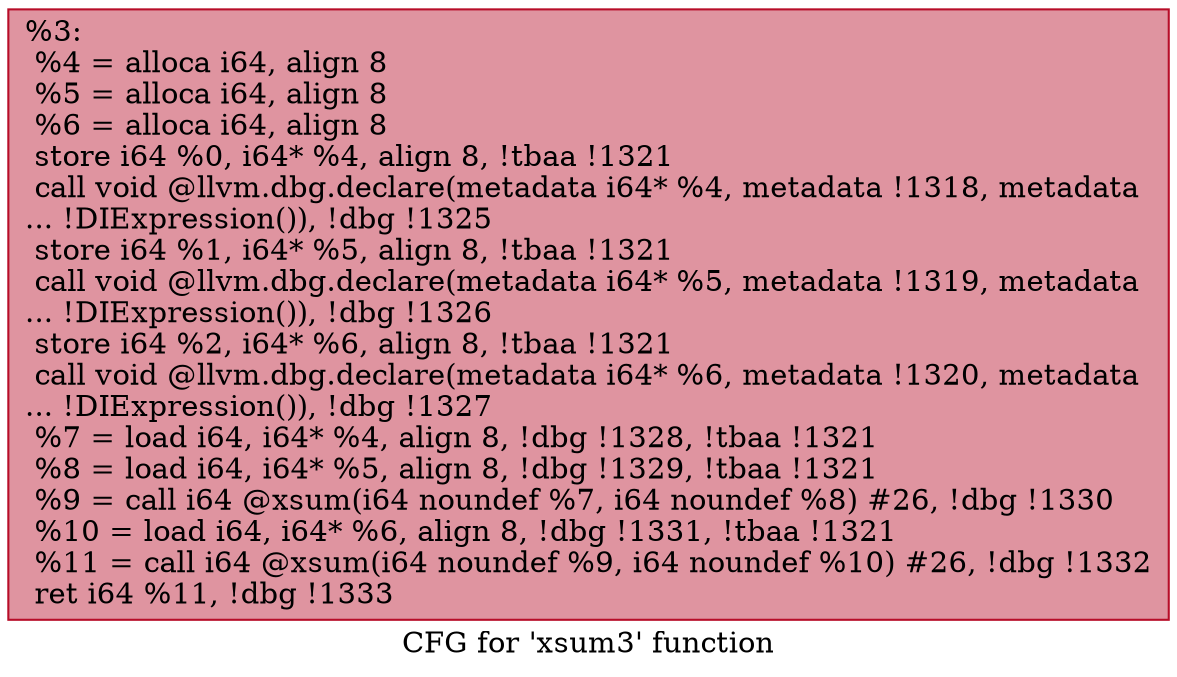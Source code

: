 digraph "CFG for 'xsum3' function" {
	label="CFG for 'xsum3' function";

	Node0x11ad490 [shape=record,color="#b70d28ff", style=filled, fillcolor="#b70d2870",label="{%3:\l  %4 = alloca i64, align 8\l  %5 = alloca i64, align 8\l  %6 = alloca i64, align 8\l  store i64 %0, i64* %4, align 8, !tbaa !1321\l  call void @llvm.dbg.declare(metadata i64* %4, metadata !1318, metadata\l... !DIExpression()), !dbg !1325\l  store i64 %1, i64* %5, align 8, !tbaa !1321\l  call void @llvm.dbg.declare(metadata i64* %5, metadata !1319, metadata\l... !DIExpression()), !dbg !1326\l  store i64 %2, i64* %6, align 8, !tbaa !1321\l  call void @llvm.dbg.declare(metadata i64* %6, metadata !1320, metadata\l... !DIExpression()), !dbg !1327\l  %7 = load i64, i64* %4, align 8, !dbg !1328, !tbaa !1321\l  %8 = load i64, i64* %5, align 8, !dbg !1329, !tbaa !1321\l  %9 = call i64 @xsum(i64 noundef %7, i64 noundef %8) #26, !dbg !1330\l  %10 = load i64, i64* %6, align 8, !dbg !1331, !tbaa !1321\l  %11 = call i64 @xsum(i64 noundef %9, i64 noundef %10) #26, !dbg !1332\l  ret i64 %11, !dbg !1333\l}"];
}
